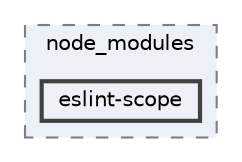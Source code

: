 digraph "pkiclassroomrescheduler/src/main/frontend/node_modules/eslint/node_modules/eslint-scope"
{
 // LATEX_PDF_SIZE
  bgcolor="transparent";
  edge [fontname=Helvetica,fontsize=10,labelfontname=Helvetica,labelfontsize=10];
  node [fontname=Helvetica,fontsize=10,shape=box,height=0.2,width=0.4];
  compound=true
  subgraph clusterdir_0d297e9dc9b80b9bb1aba2d9ed0be040 {
    graph [ bgcolor="#edf0f7", pencolor="grey50", label="node_modules", fontname=Helvetica,fontsize=10 style="filled,dashed", URL="dir_0d297e9dc9b80b9bb1aba2d9ed0be040.html",tooltip=""]
  dir_20e73e12ce138ed757a2c1e932de0090 [label="eslint-scope", fillcolor="#edf0f7", color="grey25", style="filled,bold", URL="dir_20e73e12ce138ed757a2c1e932de0090.html",tooltip=""];
  }
}
